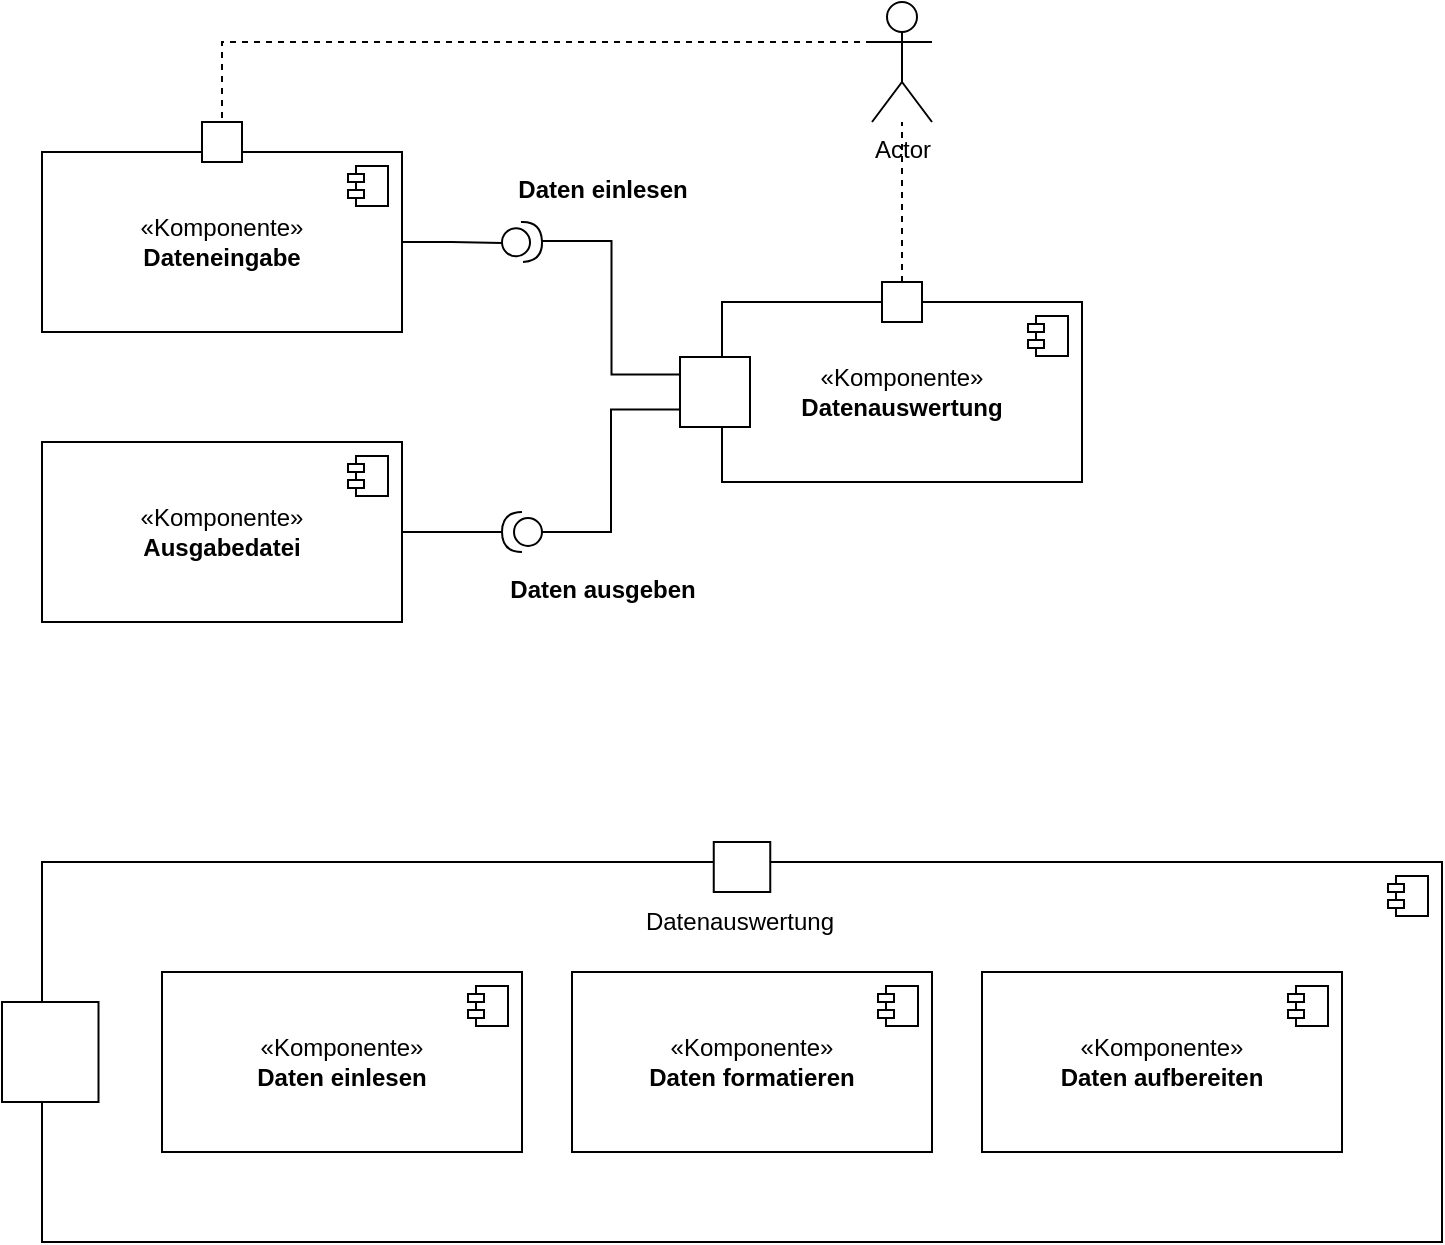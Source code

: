 <mxfile version="24.2.7" type="github">
  <diagram name="Seite-1" id="JZL2gmLyCEUYIIFYZonD">
    <mxGraphModel dx="1252" dy="705" grid="1" gridSize="10" guides="1" tooltips="1" connect="1" arrows="1" fold="1" page="1" pageScale="1" pageWidth="827" pageHeight="1169" math="0" shadow="0">
      <root>
        <mxCell id="0" />
        <mxCell id="1" parent="0" />
        <object label="«Komponente»&lt;br&gt;&lt;b&gt;Dateneingabe&lt;/b&gt;" id="bn_bZVeaxfDnxdk5Uxtt-1">
          <mxCell style="html=1;dropTarget=0;whiteSpace=wrap;" parent="1" vertex="1">
            <mxGeometry x="60" y="175" width="180" height="90" as="geometry" />
          </mxCell>
        </object>
        <mxCell id="bn_bZVeaxfDnxdk5Uxtt-2" value="" style="shape=module;jettyWidth=8;jettyHeight=4;" parent="bn_bZVeaxfDnxdk5Uxtt-1" vertex="1">
          <mxGeometry x="1" width="20" height="20" relative="1" as="geometry">
            <mxPoint x="-27" y="7" as="offset" />
          </mxGeometry>
        </mxCell>
        <object label="«Komponente»&lt;br&gt;&lt;b&gt;Ausgabedatei&lt;/b&gt;" id="bn_bZVeaxfDnxdk5Uxtt-3">
          <mxCell style="html=1;dropTarget=0;whiteSpace=wrap;" parent="1" vertex="1">
            <mxGeometry x="60" y="320" width="180" height="90" as="geometry" />
          </mxCell>
        </object>
        <mxCell id="bn_bZVeaxfDnxdk5Uxtt-4" value="" style="shape=module;jettyWidth=8;jettyHeight=4;" parent="bn_bZVeaxfDnxdk5Uxtt-3" vertex="1">
          <mxGeometry x="1" width="20" height="20" relative="1" as="geometry">
            <mxPoint x="-27" y="7" as="offset" />
          </mxGeometry>
        </mxCell>
        <object label="«Komponente»&lt;br&gt;&lt;b&gt;Datenauswertung&lt;/b&gt;" id="bn_bZVeaxfDnxdk5Uxtt-5">
          <mxCell style="html=1;dropTarget=0;whiteSpace=wrap;" parent="1" vertex="1">
            <mxGeometry x="400" y="250" width="180" height="90" as="geometry" />
          </mxCell>
        </object>
        <mxCell id="bn_bZVeaxfDnxdk5Uxtt-6" value="" style="shape=module;jettyWidth=8;jettyHeight=4;" parent="bn_bZVeaxfDnxdk5Uxtt-5" vertex="1">
          <mxGeometry x="1" width="20" height="20" relative="1" as="geometry">
            <mxPoint x="-27" y="7" as="offset" />
          </mxGeometry>
        </mxCell>
        <mxCell id="bn_bZVeaxfDnxdk5Uxtt-7" value="" style="shape=providedRequiredInterface;html=1;verticalLabelPosition=bottom;sketch=0;rotation=-3;" parent="1" vertex="1">
          <mxGeometry x="290" y="210" width="20" height="20" as="geometry" />
        </mxCell>
        <mxCell id="bn_bZVeaxfDnxdk5Uxtt-12" style="edgeStyle=orthogonalEdgeStyle;rounded=0;orthogonalLoop=1;jettySize=auto;html=1;exitX=1;exitY=0.5;exitDx=0;exitDy=0;entryX=0;entryY=0.5;entryDx=0;entryDy=0;entryPerimeter=0;startArrow=none;startFill=0;endArrow=none;endFill=0;" parent="1" source="bn_bZVeaxfDnxdk5Uxtt-1" target="bn_bZVeaxfDnxdk5Uxtt-7" edge="1">
          <mxGeometry relative="1" as="geometry" />
        </mxCell>
        <mxCell id="bn_bZVeaxfDnxdk5Uxtt-13" style="edgeStyle=orthogonalEdgeStyle;rounded=0;orthogonalLoop=1;jettySize=auto;html=1;exitX=1;exitY=0.5;exitDx=0;exitDy=0;exitPerimeter=0;entryX=0;entryY=0.25;entryDx=0;entryDy=0;endArrow=none;endFill=0;" parent="1" source="bn_bZVeaxfDnxdk5Uxtt-7" target="AgbvA6vMzM-KRcMDF32A-4" edge="1">
          <mxGeometry relative="1" as="geometry" />
        </mxCell>
        <mxCell id="bn_bZVeaxfDnxdk5Uxtt-21" style="edgeStyle=orthogonalEdgeStyle;rounded=0;orthogonalLoop=1;jettySize=auto;html=1;exitX=1;exitY=0.5;exitDx=0;exitDy=0;exitPerimeter=0;entryX=1;entryY=0.5;entryDx=0;entryDy=0;endArrow=none;endFill=0;" parent="1" source="bn_bZVeaxfDnxdk5Uxtt-19" target="bn_bZVeaxfDnxdk5Uxtt-3" edge="1">
          <mxGeometry relative="1" as="geometry" />
        </mxCell>
        <mxCell id="bn_bZVeaxfDnxdk5Uxtt-19" value="" style="shape=providedRequiredInterface;html=1;verticalLabelPosition=bottom;sketch=0;rotation=-180;" parent="1" vertex="1">
          <mxGeometry x="290" y="355" width="20" height="20" as="geometry" />
        </mxCell>
        <mxCell id="bn_bZVeaxfDnxdk5Uxtt-20" style="edgeStyle=orthogonalEdgeStyle;rounded=0;orthogonalLoop=1;jettySize=auto;html=1;exitX=0;exitY=0.75;exitDx=0;exitDy=0;entryX=0;entryY=0.5;entryDx=0;entryDy=0;entryPerimeter=0;endArrow=none;endFill=0;" parent="1" source="AgbvA6vMzM-KRcMDF32A-4" target="bn_bZVeaxfDnxdk5Uxtt-19" edge="1">
          <mxGeometry relative="1" as="geometry" />
        </mxCell>
        <mxCell id="bn_bZVeaxfDnxdk5Uxtt-22" value="&lt;font style=&quot;font-size: 12px;&quot;&gt;Daten einlesen&lt;/font&gt;" style="text;strokeColor=none;fillColor=none;html=1;fontSize=24;fontStyle=1;verticalAlign=middle;align=center;" parent="1" vertex="1">
          <mxGeometry x="290" y="170" width="100" height="40" as="geometry" />
        </mxCell>
        <mxCell id="bn_bZVeaxfDnxdk5Uxtt-23" value="&lt;font style=&quot;font-size: 12px;&quot;&gt;Daten ausgeben&lt;/font&gt;" style="text;strokeColor=none;fillColor=none;html=1;fontSize=24;fontStyle=1;verticalAlign=middle;align=center;" parent="1" vertex="1">
          <mxGeometry x="290" y="370" width="100" height="40" as="geometry" />
        </mxCell>
        <mxCell id="AgbvA6vMzM-KRcMDF32A-3" value="" style="whiteSpace=wrap;html=1;aspect=fixed;" vertex="1" parent="1">
          <mxGeometry x="140" y="160" width="20" height="20" as="geometry" />
        </mxCell>
        <mxCell id="AgbvA6vMzM-KRcMDF32A-4" value="" style="whiteSpace=wrap;html=1;aspect=fixed;" vertex="1" parent="1">
          <mxGeometry x="379" y="277.5" width="35" height="35" as="geometry" />
        </mxCell>
        <mxCell id="AgbvA6vMzM-KRcMDF32A-11" style="edgeStyle=orthogonalEdgeStyle;rounded=0;orthogonalLoop=1;jettySize=auto;html=1;exitX=0.5;exitY=0;exitDx=0;exitDy=0;startArrow=none;startFill=0;endArrow=none;endFill=0;dashed=1;" edge="1" parent="1" source="AgbvA6vMzM-KRcMDF32A-5" target="AgbvA6vMzM-KRcMDF32A-6">
          <mxGeometry relative="1" as="geometry" />
        </mxCell>
        <mxCell id="AgbvA6vMzM-KRcMDF32A-5" value="" style="whiteSpace=wrap;html=1;aspect=fixed;" vertex="1" parent="1">
          <mxGeometry x="480" y="240" width="20" height="20" as="geometry" />
        </mxCell>
        <mxCell id="AgbvA6vMzM-KRcMDF32A-9" style="edgeStyle=orthogonalEdgeStyle;rounded=0;orthogonalLoop=1;jettySize=auto;html=1;exitX=0;exitY=0.333;exitDx=0;exitDy=0;exitPerimeter=0;endArrow=none;endFill=0;entryX=0.5;entryY=0;entryDx=0;entryDy=0;dashed=1;" edge="1" parent="1" source="AgbvA6vMzM-KRcMDF32A-6" target="AgbvA6vMzM-KRcMDF32A-3">
          <mxGeometry relative="1" as="geometry">
            <mxPoint x="150" y="120" as="targetPoint" />
          </mxGeometry>
        </mxCell>
        <mxCell id="AgbvA6vMzM-KRcMDF32A-6" value="Actor" style="shape=umlActor;verticalLabelPosition=bottom;verticalAlign=top;html=1;outlineConnect=0;" vertex="1" parent="1">
          <mxGeometry x="475" y="100" width="30" height="60" as="geometry" />
        </mxCell>
        <mxCell id="AgbvA6vMzM-KRcMDF32A-12" value="" style="html=1;dropTarget=0;whiteSpace=wrap;" vertex="1" parent="1">
          <mxGeometry x="60" y="530" width="700" height="190" as="geometry" />
        </mxCell>
        <mxCell id="AgbvA6vMzM-KRcMDF32A-13" value="" style="shape=module;jettyWidth=8;jettyHeight=4;" vertex="1" parent="AgbvA6vMzM-KRcMDF32A-12">
          <mxGeometry x="1" width="20" height="20" relative="1" as="geometry">
            <mxPoint x="-27" y="7" as="offset" />
          </mxGeometry>
        </mxCell>
        <mxCell id="AgbvA6vMzM-KRcMDF32A-14" value="" style="rounded=0;whiteSpace=wrap;html=1;" vertex="1" parent="1">
          <mxGeometry x="40" y="600" width="48.25" height="50" as="geometry" />
        </mxCell>
        <mxCell id="AgbvA6vMzM-KRcMDF32A-15" value="" style="rounded=0;whiteSpace=wrap;html=1;" vertex="1" parent="1">
          <mxGeometry x="395.88" y="520" width="28.25" height="25" as="geometry" />
        </mxCell>
        <object label="«Komponente»&lt;br&gt;&lt;b&gt;Daten einlesen&lt;/b&gt;" id="AgbvA6vMzM-KRcMDF32A-19">
          <mxCell style="html=1;dropTarget=0;whiteSpace=wrap;" vertex="1" parent="1">
            <mxGeometry x="120" y="585" width="180" height="90" as="geometry" />
          </mxCell>
        </object>
        <mxCell id="AgbvA6vMzM-KRcMDF32A-20" value="" style="shape=module;jettyWidth=8;jettyHeight=4;" vertex="1" parent="AgbvA6vMzM-KRcMDF32A-19">
          <mxGeometry x="1" width="20" height="20" relative="1" as="geometry">
            <mxPoint x="-27" y="7" as="offset" />
          </mxGeometry>
        </mxCell>
        <object label="«Komponente»&lt;br&gt;&lt;b&gt;Daten formatieren&lt;/b&gt;" id="AgbvA6vMzM-KRcMDF32A-21">
          <mxCell style="html=1;dropTarget=0;whiteSpace=wrap;" vertex="1" parent="1">
            <mxGeometry x="325" y="585" width="180" height="90" as="geometry" />
          </mxCell>
        </object>
        <mxCell id="AgbvA6vMzM-KRcMDF32A-22" value="" style="shape=module;jettyWidth=8;jettyHeight=4;" vertex="1" parent="AgbvA6vMzM-KRcMDF32A-21">
          <mxGeometry x="1" width="20" height="20" relative="1" as="geometry">
            <mxPoint x="-27" y="7" as="offset" />
          </mxGeometry>
        </mxCell>
        <object label="«Komponente»&lt;br&gt;&lt;b&gt;Daten aufbereiten&lt;/b&gt;" id="AgbvA6vMzM-KRcMDF32A-23">
          <mxCell style="html=1;dropTarget=0;whiteSpace=wrap;" vertex="1" parent="1">
            <mxGeometry x="530" y="585" width="180" height="90" as="geometry" />
          </mxCell>
        </object>
        <mxCell id="AgbvA6vMzM-KRcMDF32A-24" value="" style="shape=module;jettyWidth=8;jettyHeight=4;" vertex="1" parent="AgbvA6vMzM-KRcMDF32A-23">
          <mxGeometry x="1" width="20" height="20" relative="1" as="geometry">
            <mxPoint x="-27" y="7" as="offset" />
          </mxGeometry>
        </mxCell>
        <mxCell id="AgbvA6vMzM-KRcMDF32A-25" value="Datenauswertung" style="text;html=1;align=center;verticalAlign=middle;whiteSpace=wrap;rounded=0;" vertex="1" parent="1">
          <mxGeometry x="379" y="545" width="60" height="30" as="geometry" />
        </mxCell>
      </root>
    </mxGraphModel>
  </diagram>
</mxfile>
